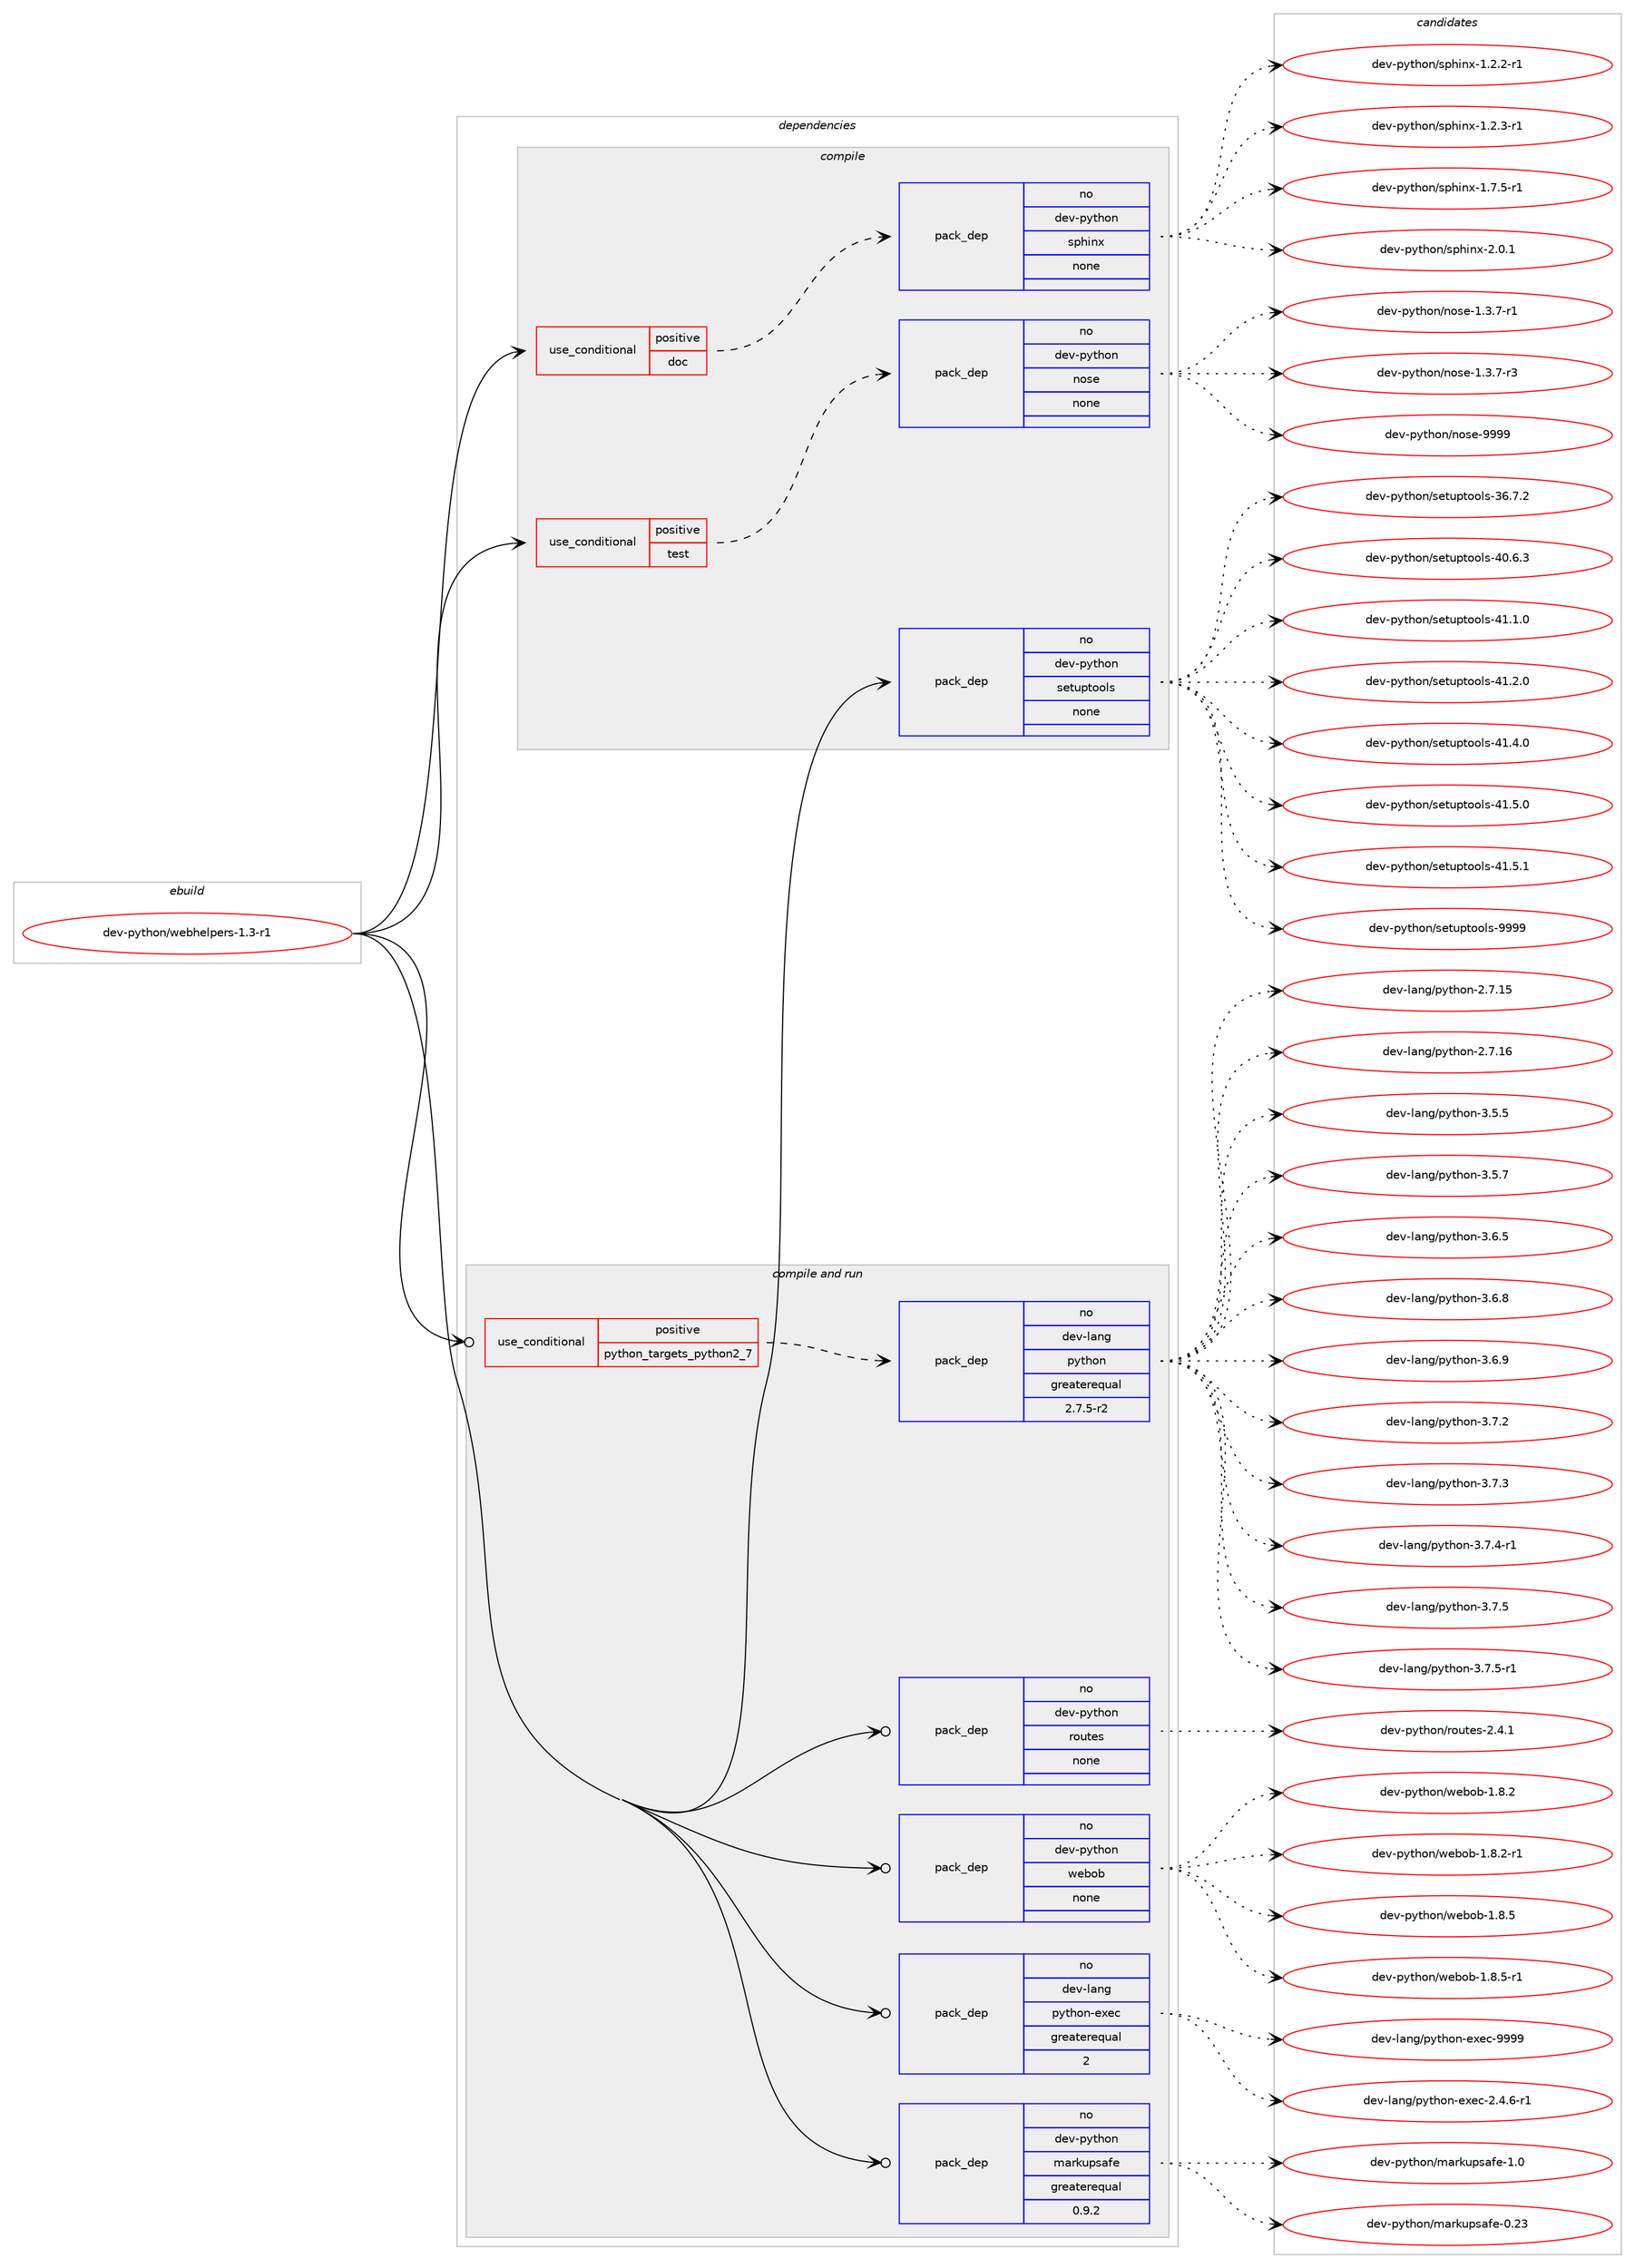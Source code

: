 digraph prolog {

# *************
# Graph options
# *************

newrank=true;
concentrate=true;
compound=true;
graph [rankdir=LR,fontname=Helvetica,fontsize=10,ranksep=1.5];#, ranksep=2.5, nodesep=0.2];
edge  [arrowhead=vee];
node  [fontname=Helvetica,fontsize=10];

# **********
# The ebuild
# **********

subgraph cluster_leftcol {
color=gray;
rank=same;
label=<<i>ebuild</i>>;
id [label="dev-python/webhelpers-1.3-r1", color=red, width=4, href="../dev-python/webhelpers-1.3-r1.svg"];
}

# ****************
# The dependencies
# ****************

subgraph cluster_midcol {
color=gray;
label=<<i>dependencies</i>>;
subgraph cluster_compile {
fillcolor="#eeeeee";
style=filled;
label=<<i>compile</i>>;
subgraph cond151324 {
dependency643575 [label=<<TABLE BORDER="0" CELLBORDER="1" CELLSPACING="0" CELLPADDING="4"><TR><TD ROWSPAN="3" CELLPADDING="10">use_conditional</TD></TR><TR><TD>positive</TD></TR><TR><TD>doc</TD></TR></TABLE>>, shape=none, color=red];
subgraph pack480362 {
dependency643576 [label=<<TABLE BORDER="0" CELLBORDER="1" CELLSPACING="0" CELLPADDING="4" WIDTH="220"><TR><TD ROWSPAN="6" CELLPADDING="30">pack_dep</TD></TR><TR><TD WIDTH="110">no</TD></TR><TR><TD>dev-python</TD></TR><TR><TD>sphinx</TD></TR><TR><TD>none</TD></TR><TR><TD></TD></TR></TABLE>>, shape=none, color=blue];
}
dependency643575:e -> dependency643576:w [weight=20,style="dashed",arrowhead="vee"];
}
id:e -> dependency643575:w [weight=20,style="solid",arrowhead="vee"];
subgraph cond151325 {
dependency643577 [label=<<TABLE BORDER="0" CELLBORDER="1" CELLSPACING="0" CELLPADDING="4"><TR><TD ROWSPAN="3" CELLPADDING="10">use_conditional</TD></TR><TR><TD>positive</TD></TR><TR><TD>test</TD></TR></TABLE>>, shape=none, color=red];
subgraph pack480363 {
dependency643578 [label=<<TABLE BORDER="0" CELLBORDER="1" CELLSPACING="0" CELLPADDING="4" WIDTH="220"><TR><TD ROWSPAN="6" CELLPADDING="30">pack_dep</TD></TR><TR><TD WIDTH="110">no</TD></TR><TR><TD>dev-python</TD></TR><TR><TD>nose</TD></TR><TR><TD>none</TD></TR><TR><TD></TD></TR></TABLE>>, shape=none, color=blue];
}
dependency643577:e -> dependency643578:w [weight=20,style="dashed",arrowhead="vee"];
}
id:e -> dependency643577:w [weight=20,style="solid",arrowhead="vee"];
subgraph pack480364 {
dependency643579 [label=<<TABLE BORDER="0" CELLBORDER="1" CELLSPACING="0" CELLPADDING="4" WIDTH="220"><TR><TD ROWSPAN="6" CELLPADDING="30">pack_dep</TD></TR><TR><TD WIDTH="110">no</TD></TR><TR><TD>dev-python</TD></TR><TR><TD>setuptools</TD></TR><TR><TD>none</TD></TR><TR><TD></TD></TR></TABLE>>, shape=none, color=blue];
}
id:e -> dependency643579:w [weight=20,style="solid",arrowhead="vee"];
}
subgraph cluster_compileandrun {
fillcolor="#eeeeee";
style=filled;
label=<<i>compile and run</i>>;
subgraph cond151326 {
dependency643580 [label=<<TABLE BORDER="0" CELLBORDER="1" CELLSPACING="0" CELLPADDING="4"><TR><TD ROWSPAN="3" CELLPADDING="10">use_conditional</TD></TR><TR><TD>positive</TD></TR><TR><TD>python_targets_python2_7</TD></TR></TABLE>>, shape=none, color=red];
subgraph pack480365 {
dependency643581 [label=<<TABLE BORDER="0" CELLBORDER="1" CELLSPACING="0" CELLPADDING="4" WIDTH="220"><TR><TD ROWSPAN="6" CELLPADDING="30">pack_dep</TD></TR><TR><TD WIDTH="110">no</TD></TR><TR><TD>dev-lang</TD></TR><TR><TD>python</TD></TR><TR><TD>greaterequal</TD></TR><TR><TD>2.7.5-r2</TD></TR></TABLE>>, shape=none, color=blue];
}
dependency643580:e -> dependency643581:w [weight=20,style="dashed",arrowhead="vee"];
}
id:e -> dependency643580:w [weight=20,style="solid",arrowhead="odotvee"];
subgraph pack480366 {
dependency643582 [label=<<TABLE BORDER="0" CELLBORDER="1" CELLSPACING="0" CELLPADDING="4" WIDTH="220"><TR><TD ROWSPAN="6" CELLPADDING="30">pack_dep</TD></TR><TR><TD WIDTH="110">no</TD></TR><TR><TD>dev-lang</TD></TR><TR><TD>python-exec</TD></TR><TR><TD>greaterequal</TD></TR><TR><TD>2</TD></TR></TABLE>>, shape=none, color=blue];
}
id:e -> dependency643582:w [weight=20,style="solid",arrowhead="odotvee"];
subgraph pack480367 {
dependency643583 [label=<<TABLE BORDER="0" CELLBORDER="1" CELLSPACING="0" CELLPADDING="4" WIDTH="220"><TR><TD ROWSPAN="6" CELLPADDING="30">pack_dep</TD></TR><TR><TD WIDTH="110">no</TD></TR><TR><TD>dev-python</TD></TR><TR><TD>markupsafe</TD></TR><TR><TD>greaterequal</TD></TR><TR><TD>0.9.2</TD></TR></TABLE>>, shape=none, color=blue];
}
id:e -> dependency643583:w [weight=20,style="solid",arrowhead="odotvee"];
subgraph pack480368 {
dependency643584 [label=<<TABLE BORDER="0" CELLBORDER="1" CELLSPACING="0" CELLPADDING="4" WIDTH="220"><TR><TD ROWSPAN="6" CELLPADDING="30">pack_dep</TD></TR><TR><TD WIDTH="110">no</TD></TR><TR><TD>dev-python</TD></TR><TR><TD>routes</TD></TR><TR><TD>none</TD></TR><TR><TD></TD></TR></TABLE>>, shape=none, color=blue];
}
id:e -> dependency643584:w [weight=20,style="solid",arrowhead="odotvee"];
subgraph pack480369 {
dependency643585 [label=<<TABLE BORDER="0" CELLBORDER="1" CELLSPACING="0" CELLPADDING="4" WIDTH="220"><TR><TD ROWSPAN="6" CELLPADDING="30">pack_dep</TD></TR><TR><TD WIDTH="110">no</TD></TR><TR><TD>dev-python</TD></TR><TR><TD>webob</TD></TR><TR><TD>none</TD></TR><TR><TD></TD></TR></TABLE>>, shape=none, color=blue];
}
id:e -> dependency643585:w [weight=20,style="solid",arrowhead="odotvee"];
}
subgraph cluster_run {
fillcolor="#eeeeee";
style=filled;
label=<<i>run</i>>;
}
}

# **************
# The candidates
# **************

subgraph cluster_choices {
rank=same;
color=gray;
label=<<i>candidates</i>>;

subgraph choice480362 {
color=black;
nodesep=1;
choice10010111845112121116104111110471151121041051101204549465046504511449 [label="dev-python/sphinx-1.2.2-r1", color=red, width=4,href="../dev-python/sphinx-1.2.2-r1.svg"];
choice10010111845112121116104111110471151121041051101204549465046514511449 [label="dev-python/sphinx-1.2.3-r1", color=red, width=4,href="../dev-python/sphinx-1.2.3-r1.svg"];
choice10010111845112121116104111110471151121041051101204549465546534511449 [label="dev-python/sphinx-1.7.5-r1", color=red, width=4,href="../dev-python/sphinx-1.7.5-r1.svg"];
choice1001011184511212111610411111047115112104105110120455046484649 [label="dev-python/sphinx-2.0.1", color=red, width=4,href="../dev-python/sphinx-2.0.1.svg"];
dependency643576:e -> choice10010111845112121116104111110471151121041051101204549465046504511449:w [style=dotted,weight="100"];
dependency643576:e -> choice10010111845112121116104111110471151121041051101204549465046514511449:w [style=dotted,weight="100"];
dependency643576:e -> choice10010111845112121116104111110471151121041051101204549465546534511449:w [style=dotted,weight="100"];
dependency643576:e -> choice1001011184511212111610411111047115112104105110120455046484649:w [style=dotted,weight="100"];
}
subgraph choice480363 {
color=black;
nodesep=1;
choice10010111845112121116104111110471101111151014549465146554511449 [label="dev-python/nose-1.3.7-r1", color=red, width=4,href="../dev-python/nose-1.3.7-r1.svg"];
choice10010111845112121116104111110471101111151014549465146554511451 [label="dev-python/nose-1.3.7-r3", color=red, width=4,href="../dev-python/nose-1.3.7-r3.svg"];
choice10010111845112121116104111110471101111151014557575757 [label="dev-python/nose-9999", color=red, width=4,href="../dev-python/nose-9999.svg"];
dependency643578:e -> choice10010111845112121116104111110471101111151014549465146554511449:w [style=dotted,weight="100"];
dependency643578:e -> choice10010111845112121116104111110471101111151014549465146554511451:w [style=dotted,weight="100"];
dependency643578:e -> choice10010111845112121116104111110471101111151014557575757:w [style=dotted,weight="100"];
}
subgraph choice480364 {
color=black;
nodesep=1;
choice100101118451121211161041111104711510111611711211611111110811545515446554650 [label="dev-python/setuptools-36.7.2", color=red, width=4,href="../dev-python/setuptools-36.7.2.svg"];
choice100101118451121211161041111104711510111611711211611111110811545524846544651 [label="dev-python/setuptools-40.6.3", color=red, width=4,href="../dev-python/setuptools-40.6.3.svg"];
choice100101118451121211161041111104711510111611711211611111110811545524946494648 [label="dev-python/setuptools-41.1.0", color=red, width=4,href="../dev-python/setuptools-41.1.0.svg"];
choice100101118451121211161041111104711510111611711211611111110811545524946504648 [label="dev-python/setuptools-41.2.0", color=red, width=4,href="../dev-python/setuptools-41.2.0.svg"];
choice100101118451121211161041111104711510111611711211611111110811545524946524648 [label="dev-python/setuptools-41.4.0", color=red, width=4,href="../dev-python/setuptools-41.4.0.svg"];
choice100101118451121211161041111104711510111611711211611111110811545524946534648 [label="dev-python/setuptools-41.5.0", color=red, width=4,href="../dev-python/setuptools-41.5.0.svg"];
choice100101118451121211161041111104711510111611711211611111110811545524946534649 [label="dev-python/setuptools-41.5.1", color=red, width=4,href="../dev-python/setuptools-41.5.1.svg"];
choice10010111845112121116104111110471151011161171121161111111081154557575757 [label="dev-python/setuptools-9999", color=red, width=4,href="../dev-python/setuptools-9999.svg"];
dependency643579:e -> choice100101118451121211161041111104711510111611711211611111110811545515446554650:w [style=dotted,weight="100"];
dependency643579:e -> choice100101118451121211161041111104711510111611711211611111110811545524846544651:w [style=dotted,weight="100"];
dependency643579:e -> choice100101118451121211161041111104711510111611711211611111110811545524946494648:w [style=dotted,weight="100"];
dependency643579:e -> choice100101118451121211161041111104711510111611711211611111110811545524946504648:w [style=dotted,weight="100"];
dependency643579:e -> choice100101118451121211161041111104711510111611711211611111110811545524946524648:w [style=dotted,weight="100"];
dependency643579:e -> choice100101118451121211161041111104711510111611711211611111110811545524946534648:w [style=dotted,weight="100"];
dependency643579:e -> choice100101118451121211161041111104711510111611711211611111110811545524946534649:w [style=dotted,weight="100"];
dependency643579:e -> choice10010111845112121116104111110471151011161171121161111111081154557575757:w [style=dotted,weight="100"];
}
subgraph choice480365 {
color=black;
nodesep=1;
choice10010111845108971101034711212111610411111045504655464953 [label="dev-lang/python-2.7.15", color=red, width=4,href="../dev-lang/python-2.7.15.svg"];
choice10010111845108971101034711212111610411111045504655464954 [label="dev-lang/python-2.7.16", color=red, width=4,href="../dev-lang/python-2.7.16.svg"];
choice100101118451089711010347112121116104111110455146534653 [label="dev-lang/python-3.5.5", color=red, width=4,href="../dev-lang/python-3.5.5.svg"];
choice100101118451089711010347112121116104111110455146534655 [label="dev-lang/python-3.5.7", color=red, width=4,href="../dev-lang/python-3.5.7.svg"];
choice100101118451089711010347112121116104111110455146544653 [label="dev-lang/python-3.6.5", color=red, width=4,href="../dev-lang/python-3.6.5.svg"];
choice100101118451089711010347112121116104111110455146544656 [label="dev-lang/python-3.6.8", color=red, width=4,href="../dev-lang/python-3.6.8.svg"];
choice100101118451089711010347112121116104111110455146544657 [label="dev-lang/python-3.6.9", color=red, width=4,href="../dev-lang/python-3.6.9.svg"];
choice100101118451089711010347112121116104111110455146554650 [label="dev-lang/python-3.7.2", color=red, width=4,href="../dev-lang/python-3.7.2.svg"];
choice100101118451089711010347112121116104111110455146554651 [label="dev-lang/python-3.7.3", color=red, width=4,href="../dev-lang/python-3.7.3.svg"];
choice1001011184510897110103471121211161041111104551465546524511449 [label="dev-lang/python-3.7.4-r1", color=red, width=4,href="../dev-lang/python-3.7.4-r1.svg"];
choice100101118451089711010347112121116104111110455146554653 [label="dev-lang/python-3.7.5", color=red, width=4,href="../dev-lang/python-3.7.5.svg"];
choice1001011184510897110103471121211161041111104551465546534511449 [label="dev-lang/python-3.7.5-r1", color=red, width=4,href="../dev-lang/python-3.7.5-r1.svg"];
dependency643581:e -> choice10010111845108971101034711212111610411111045504655464953:w [style=dotted,weight="100"];
dependency643581:e -> choice10010111845108971101034711212111610411111045504655464954:w [style=dotted,weight="100"];
dependency643581:e -> choice100101118451089711010347112121116104111110455146534653:w [style=dotted,weight="100"];
dependency643581:e -> choice100101118451089711010347112121116104111110455146534655:w [style=dotted,weight="100"];
dependency643581:e -> choice100101118451089711010347112121116104111110455146544653:w [style=dotted,weight="100"];
dependency643581:e -> choice100101118451089711010347112121116104111110455146544656:w [style=dotted,weight="100"];
dependency643581:e -> choice100101118451089711010347112121116104111110455146544657:w [style=dotted,weight="100"];
dependency643581:e -> choice100101118451089711010347112121116104111110455146554650:w [style=dotted,weight="100"];
dependency643581:e -> choice100101118451089711010347112121116104111110455146554651:w [style=dotted,weight="100"];
dependency643581:e -> choice1001011184510897110103471121211161041111104551465546524511449:w [style=dotted,weight="100"];
dependency643581:e -> choice100101118451089711010347112121116104111110455146554653:w [style=dotted,weight="100"];
dependency643581:e -> choice1001011184510897110103471121211161041111104551465546534511449:w [style=dotted,weight="100"];
}
subgraph choice480366 {
color=black;
nodesep=1;
choice10010111845108971101034711212111610411111045101120101994550465246544511449 [label="dev-lang/python-exec-2.4.6-r1", color=red, width=4,href="../dev-lang/python-exec-2.4.6-r1.svg"];
choice10010111845108971101034711212111610411111045101120101994557575757 [label="dev-lang/python-exec-9999", color=red, width=4,href="../dev-lang/python-exec-9999.svg"];
dependency643582:e -> choice10010111845108971101034711212111610411111045101120101994550465246544511449:w [style=dotted,weight="100"];
dependency643582:e -> choice10010111845108971101034711212111610411111045101120101994557575757:w [style=dotted,weight="100"];
}
subgraph choice480367 {
color=black;
nodesep=1;
choice100101118451121211161041111104710997114107117112115971021014548465051 [label="dev-python/markupsafe-0.23", color=red, width=4,href="../dev-python/markupsafe-0.23.svg"];
choice1001011184511212111610411111047109971141071171121159710210145494648 [label="dev-python/markupsafe-1.0", color=red, width=4,href="../dev-python/markupsafe-1.0.svg"];
dependency643583:e -> choice100101118451121211161041111104710997114107117112115971021014548465051:w [style=dotted,weight="100"];
dependency643583:e -> choice1001011184511212111610411111047109971141071171121159710210145494648:w [style=dotted,weight="100"];
}
subgraph choice480368 {
color=black;
nodesep=1;
choice1001011184511212111610411111047114111117116101115455046524649 [label="dev-python/routes-2.4.1", color=red, width=4,href="../dev-python/routes-2.4.1.svg"];
dependency643584:e -> choice1001011184511212111610411111047114111117116101115455046524649:w [style=dotted,weight="100"];
}
subgraph choice480369 {
color=black;
nodesep=1;
choice10010111845112121116104111110471191019811198454946564650 [label="dev-python/webob-1.8.2", color=red, width=4,href="../dev-python/webob-1.8.2.svg"];
choice100101118451121211161041111104711910198111984549465646504511449 [label="dev-python/webob-1.8.2-r1", color=red, width=4,href="../dev-python/webob-1.8.2-r1.svg"];
choice10010111845112121116104111110471191019811198454946564653 [label="dev-python/webob-1.8.5", color=red, width=4,href="../dev-python/webob-1.8.5.svg"];
choice100101118451121211161041111104711910198111984549465646534511449 [label="dev-python/webob-1.8.5-r1", color=red, width=4,href="../dev-python/webob-1.8.5-r1.svg"];
dependency643585:e -> choice10010111845112121116104111110471191019811198454946564650:w [style=dotted,weight="100"];
dependency643585:e -> choice100101118451121211161041111104711910198111984549465646504511449:w [style=dotted,weight="100"];
dependency643585:e -> choice10010111845112121116104111110471191019811198454946564653:w [style=dotted,weight="100"];
dependency643585:e -> choice100101118451121211161041111104711910198111984549465646534511449:w [style=dotted,weight="100"];
}
}

}
